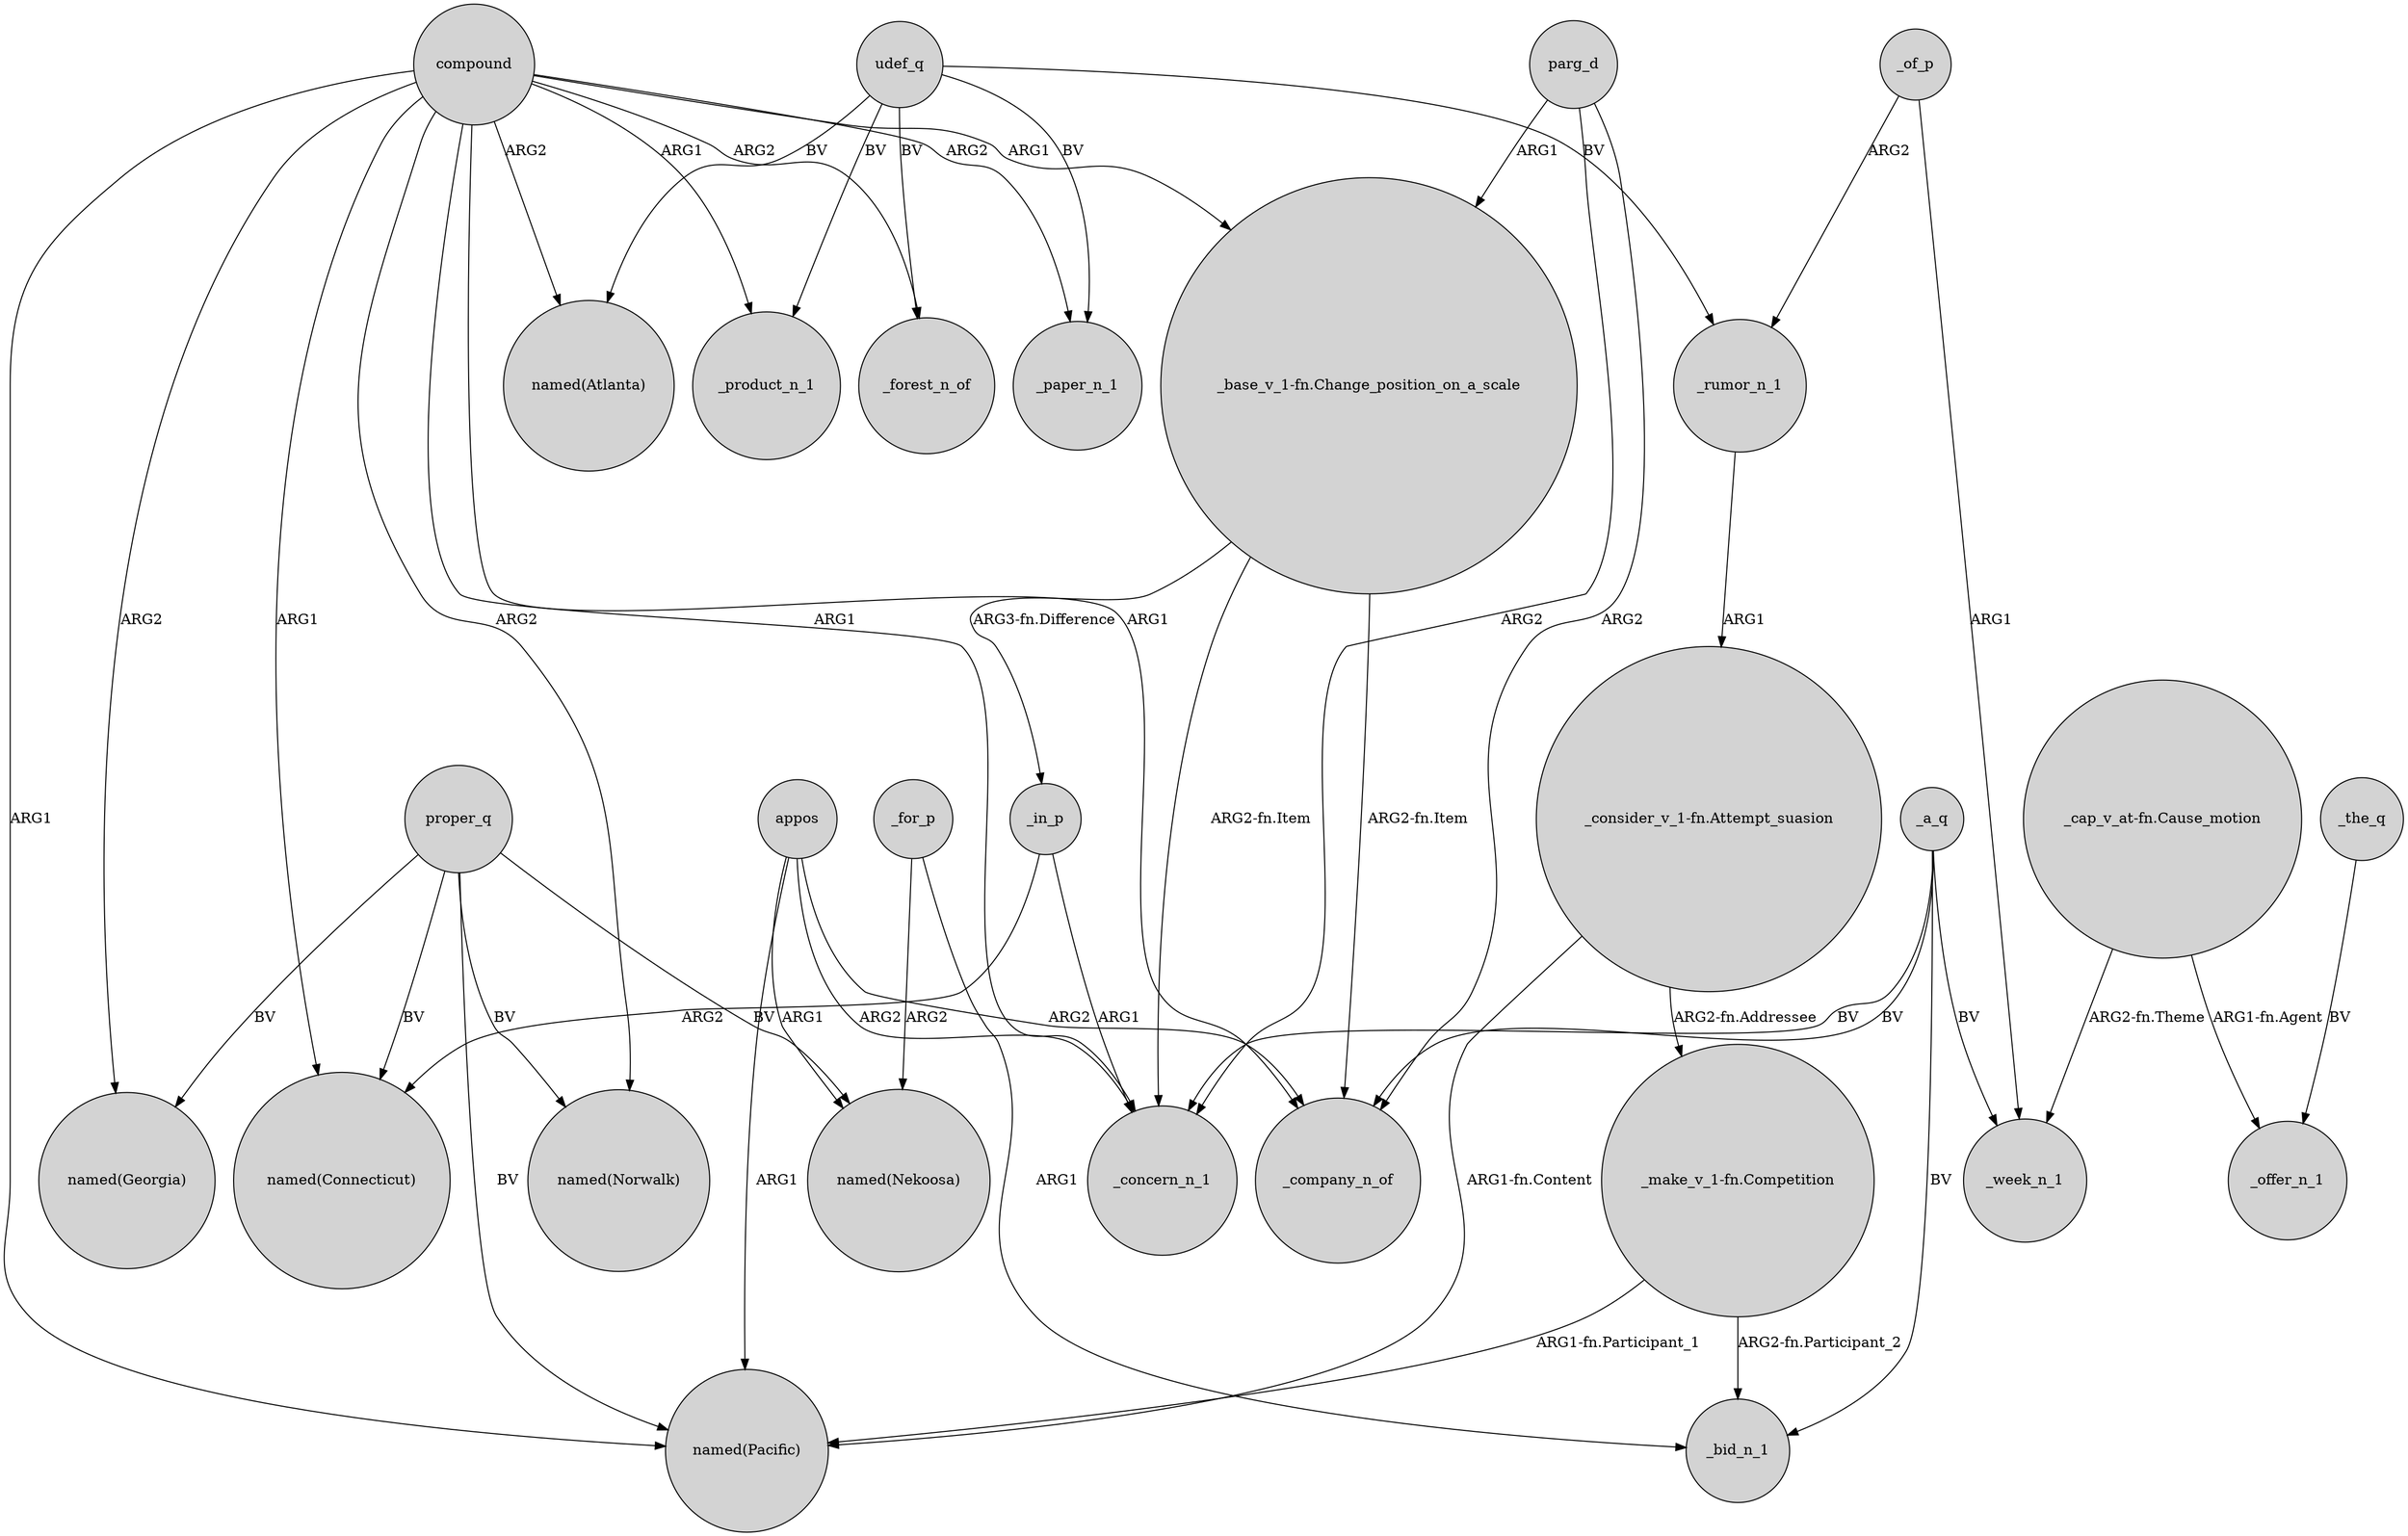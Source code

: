 digraph {
	node [shape=circle style=filled]
	_a_q -> _bid_n_1 [label=BV]
	"_base_v_1-fn.Change_position_on_a_scale" -> _concern_n_1 [label="ARG2-fn.Item"]
	appos -> "named(Pacific)" [label=ARG1]
	proper_q -> "named(Georgia)" [label=BV]
	"_consider_v_1-fn.Attempt_suasion" -> "_make_v_1-fn.Competition" [label="ARG2-fn.Addressee"]
	"_consider_v_1-fn.Attempt_suasion" -> "named(Pacific)" [label="ARG1-fn.Content"]
	parg_d -> "_base_v_1-fn.Change_position_on_a_scale" [label=ARG1]
	_in_p -> _concern_n_1 [label=ARG1]
	udef_q -> _paper_n_1 [label=BV]
	udef_q -> _forest_n_of [label=BV]
	compound -> _paper_n_1 [label=ARG2]
	_of_p -> _rumor_n_1 [label=ARG2]
	"_base_v_1-fn.Change_position_on_a_scale" -> _company_n_of [label="ARG2-fn.Item"]
	_of_p -> _week_n_1 [label=ARG1]
	_a_q -> _company_n_of [label=BV]
	appos -> _concern_n_1 [label=ARG2]
	compound -> _company_n_of [label=ARG1]
	parg_d -> _company_n_of [label=ARG2]
	udef_q -> _product_n_1 [label=BV]
	compound -> _forest_n_of [label=ARG2]
	"_cap_v_at-fn.Cause_motion" -> _week_n_1 [label="ARG2-fn.Theme"]
	compound -> "named(Pacific)" [label=ARG1]
	"_cap_v_at-fn.Cause_motion" -> _offer_n_1 [label="ARG1-fn.Agent"]
	parg_d -> _concern_n_1 [label=ARG2]
	_rumor_n_1 -> "_consider_v_1-fn.Attempt_suasion" [label=ARG1]
	_a_q -> _concern_n_1 [label=BV]
	_a_q -> _week_n_1 [label=BV]
	appos -> "named(Nekoosa)" [label=ARG1]
	udef_q -> "named(Atlanta)" [label=BV]
	compound -> "named(Atlanta)" [label=ARG2]
	compound -> _concern_n_1 [label=ARG1]
	compound -> "named(Connecticut)" [label=ARG1]
	proper_q -> "named(Connecticut)" [label=BV]
	compound -> "_base_v_1-fn.Change_position_on_a_scale" [label=ARG1]
	_the_q -> _offer_n_1 [label=BV]
	proper_q -> "named(Pacific)" [label=BV]
	proper_q -> "named(Norwalk)" [label=BV]
	"_make_v_1-fn.Competition" -> "named(Pacific)" [label="ARG1-fn.Participant_1"]
	appos -> _company_n_of [label=ARG2]
	_for_p -> "named(Nekoosa)" [label=ARG2]
	compound -> _product_n_1 [label=ARG1]
	compound -> "named(Norwalk)" [label=ARG2]
	"_make_v_1-fn.Competition" -> _bid_n_1 [label="ARG2-fn.Participant_2"]
	udef_q -> _rumor_n_1 [label=BV]
	_in_p -> "named(Connecticut)" [label=ARG2]
	compound -> "named(Georgia)" [label=ARG2]
	"_base_v_1-fn.Change_position_on_a_scale" -> _in_p [label="ARG3-fn.Difference"]
	proper_q -> "named(Nekoosa)" [label=BV]
	_for_p -> _bid_n_1 [label=ARG1]
}
